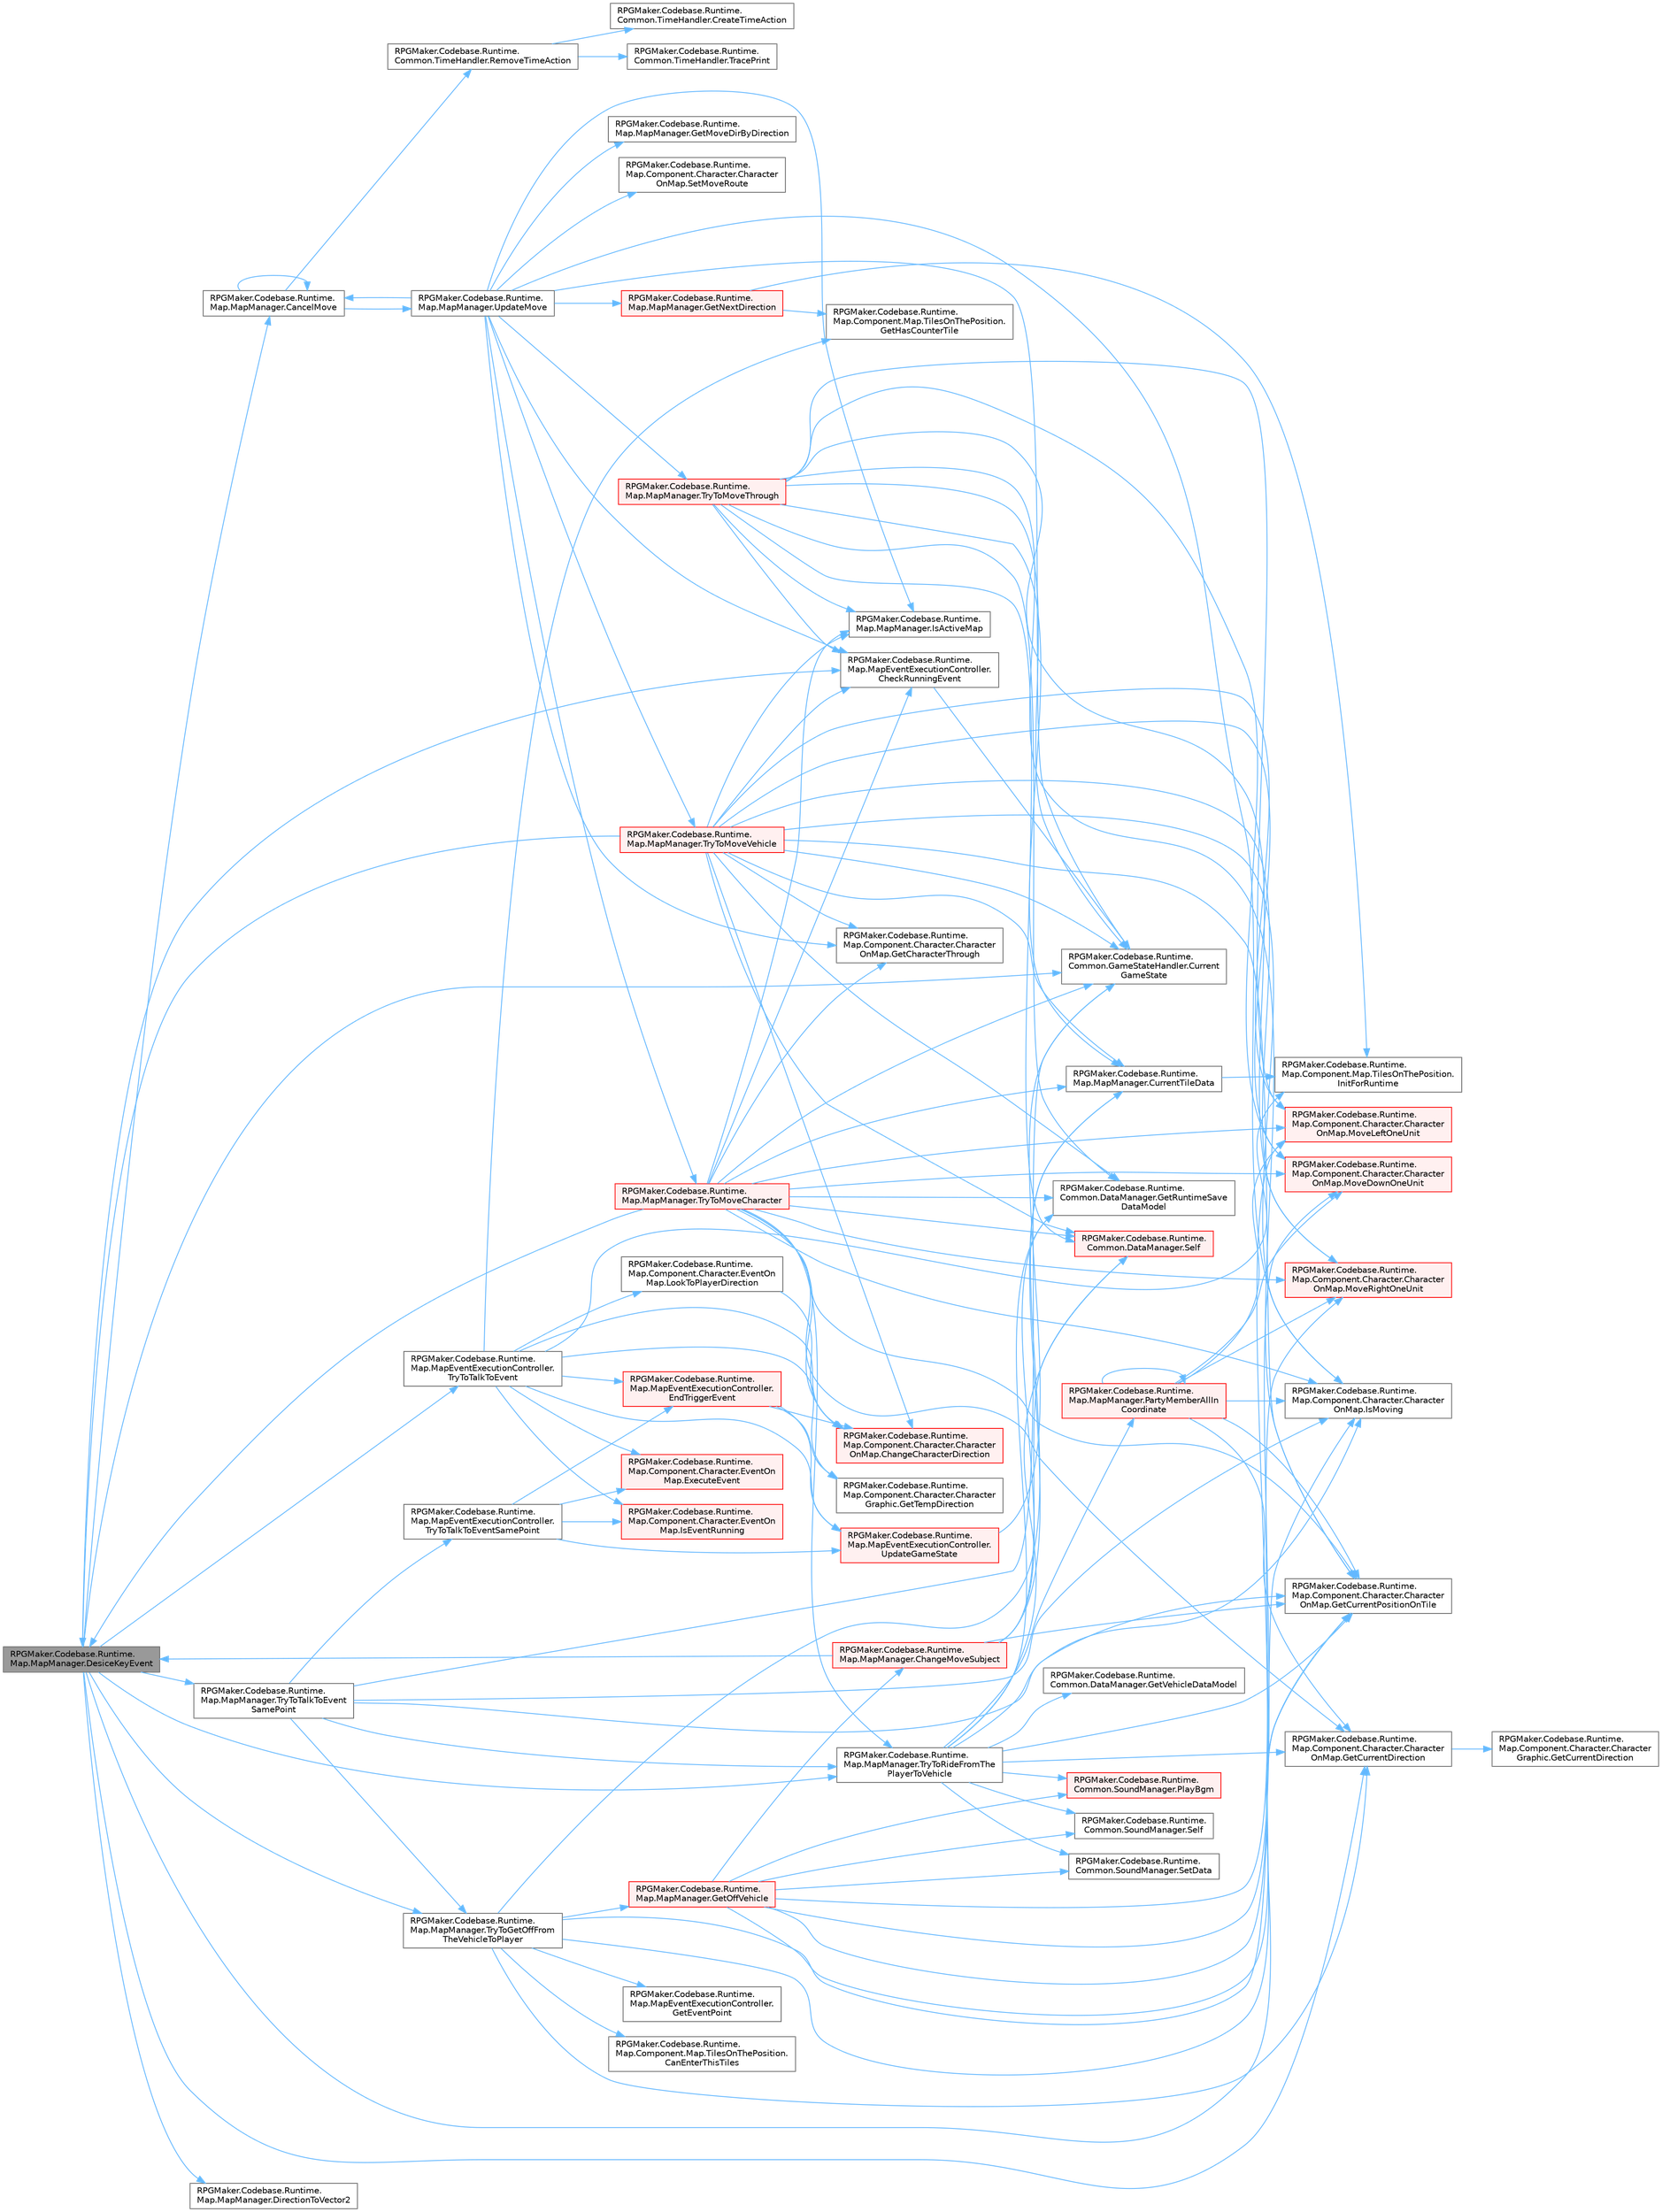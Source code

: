 digraph "RPGMaker.Codebase.Runtime.Map.MapManager.DesiceKeyEvent"
{
 // LATEX_PDF_SIZE
  bgcolor="transparent";
  edge [fontname=Helvetica,fontsize=10,labelfontname=Helvetica,labelfontsize=10];
  node [fontname=Helvetica,fontsize=10,shape=box,height=0.2,width=0.4];
  rankdir="LR";
  Node1 [id="Node000001",label="RPGMaker.Codebase.Runtime.\lMap.MapManager.DesiceKeyEvent",height=0.2,width=0.4,color="gray40", fillcolor="grey60", style="filled", fontcolor="black",tooltip="目の前にイベントがあり、その発動契機がTalkであればイベントを開始する"];
  Node1 -> Node2 [id="edge1_Node000001_Node000002",color="steelblue1",style="solid",tooltip=" "];
  Node2 [id="Node000002",label="RPGMaker.Codebase.Runtime.\lMap.MapManager.CancelMove",height=0.2,width=0.4,color="grey40", fillcolor="white", style="filled",URL="$d5/d0f/class_r_p_g_maker_1_1_codebase_1_1_runtime_1_1_map_1_1_map_manager.html#aec356ba03028b9e11ece2ceb38d7f3cf",tooltip=" "];
  Node2 -> Node2 [id="edge2_Node000002_Node000002",color="steelblue1",style="solid",tooltip=" "];
  Node2 -> Node3 [id="edge3_Node000002_Node000003",color="steelblue1",style="solid",tooltip=" "];
  Node3 [id="Node000003",label="RPGMaker.Codebase.Runtime.\lCommon.TimeHandler.RemoveTimeAction",height=0.2,width=0.4,color="grey40", fillcolor="white", style="filled",URL="$d3/dac/class_r_p_g_maker_1_1_codebase_1_1_runtime_1_1_common_1_1_time_handler.html#acbacfdc0a0c421baed7613fc41529941",tooltip="😁 Actionの削除"];
  Node3 -> Node4 [id="edge4_Node000003_Node000004",color="steelblue1",style="solid",tooltip=" "];
  Node4 [id="Node000004",label="RPGMaker.Codebase.Runtime.\lCommon.TimeHandler.CreateTimeAction",height=0.2,width=0.4,color="grey40", fillcolor="white", style="filled",URL="$d3/dac/class_r_p_g_maker_1_1_codebase_1_1_runtime_1_1_common_1_1_time_handler.html#a5eef3d1f8380e9a82f53b599f3a3b2d5",tooltip="😁 時間動作作成"];
  Node3 -> Node5 [id="edge5_Node000003_Node000005",color="steelblue1",style="solid",tooltip=" "];
  Node5 [id="Node000005",label="RPGMaker.Codebase.Runtime.\lCommon.TimeHandler.TracePrint",height=0.2,width=0.4,color="grey40", fillcolor="white", style="filled",URL="$d3/dac/class_r_p_g_maker_1_1_codebase_1_1_runtime_1_1_common_1_1_time_handler.html#a8c7773e140b3739304925ce8a0198ee5",tooltip="😁 トレース・プリント"];
  Node2 -> Node6 [id="edge6_Node000002_Node000006",color="steelblue1",style="solid",tooltip=" "];
  Node6 [id="Node000006",label="RPGMaker.Codebase.Runtime.\lMap.MapManager.UpdateMove",height=0.2,width=0.4,color="grey40", fillcolor="white", style="filled",URL="$d5/d0f/class_r_p_g_maker_1_1_codebase_1_1_runtime_1_1_map_1_1_map_manager.html#a8d383409968f24c28e9393d632d207c2",tooltip=" "];
  Node6 -> Node2 [id="edge7_Node000006_Node000002",color="steelblue1",style="solid",tooltip=" "];
  Node6 -> Node7 [id="edge8_Node000006_Node000007",color="steelblue1",style="solid",tooltip=" "];
  Node7 [id="Node000007",label="RPGMaker.Codebase.Runtime.\lMap.MapEventExecutionController.\lCheckRunningEvent",height=0.2,width=0.4,color="grey40", fillcolor="white", style="filled",URL="$db/d6c/class_r_p_g_maker_1_1_codebase_1_1_runtime_1_1_map_1_1_map_event_execution_controller.html#aeaee3de09388ebf0bd140c0e4c831d56",tooltip="イベント実行中で、MAPやバトル側でキー操作を受け付け可能かどうかを返却する"];
  Node7 -> Node8 [id="edge9_Node000007_Node000008",color="steelblue1",style="solid",tooltip=" "];
  Node8 [id="Node000008",label="RPGMaker.Codebase.Runtime.\lCommon.GameStateHandler.Current\lGameState",height=0.2,width=0.4,color="grey40", fillcolor="white", style="filled",URL="$de/d2c/class_r_p_g_maker_1_1_codebase_1_1_runtime_1_1_common_1_1_game_state_handler.html#adce58ef0480f995976ab60592c9add27",tooltip="😁 現在の状態を返却する."];
  Node6 -> Node8 [id="edge10_Node000006_Node000008",color="steelblue1",style="solid",tooltip=" "];
  Node6 -> Node9 [id="edge11_Node000006_Node000009",color="steelblue1",style="solid",tooltip=" "];
  Node9 [id="Node000009",label="RPGMaker.Codebase.Runtime.\lMap.Component.Character.Character\lOnMap.GetCharacterThrough",height=0.2,width=0.4,color="grey40", fillcolor="white", style="filled",URL="$d0/dad/class_r_p_g_maker_1_1_codebase_1_1_runtime_1_1_map_1_1_component_1_1_character_1_1_character_on_map.html#a45d698e72e8efdb9688f1bc7140ac474",tooltip=" "];
  Node6 -> Node10 [id="edge12_Node000006_Node000010",color="steelblue1",style="solid",tooltip=" "];
  Node10 [id="Node000010",label="RPGMaker.Codebase.Runtime.\lMap.MapManager.GetMoveDirByDirection",height=0.2,width=0.4,color="grey40", fillcolor="white", style="filled",URL="$d5/d0f/class_r_p_g_maker_1_1_codebase_1_1_runtime_1_1_map_1_1_map_manager.html#a364f649816182c051609d2fb4702c04b",tooltip=" "];
  Node6 -> Node11 [id="edge13_Node000006_Node000011",color="steelblue1",style="solid",tooltip=" "];
  Node11 [id="Node000011",label="RPGMaker.Codebase.Runtime.\lMap.MapManager.GetNextDirection",height=0.2,width=0.4,color="red", fillcolor="#FFF0F0", style="filled",URL="$d5/d0f/class_r_p_g_maker_1_1_codebase_1_1_runtime_1_1_map_1_1_map_manager.html#a3eda9cef1c11927aa1dd0e4b36b2ec31",tooltip=" "];
  Node11 -> Node15 [id="edge14_Node000011_Node000015",color="steelblue1",style="solid",tooltip=" "];
  Node15 [id="Node000015",label="RPGMaker.Codebase.Runtime.\lMap.Component.Map.TilesOnThePosition.\lGetHasCounterTile",height=0.2,width=0.4,color="grey40", fillcolor="white", style="filled",URL="$d6/dfd/class_r_p_g_maker_1_1_codebase_1_1_runtime_1_1_map_1_1_component_1_1_map_1_1_tiles_on_the_position.html#ad9c718a297ec701d192c0ed44e1d2c15",tooltip="目の前のタイルがカウンター属性か取得"];
  Node11 -> Node14 [id="edge15_Node000011_Node000014",color="steelblue1",style="solid",tooltip=" "];
  Node14 [id="Node000014",label="RPGMaker.Codebase.Runtime.\lMap.Component.Map.TilesOnThePosition.\lInitForRuntime",height=0.2,width=0.4,color="grey40", fillcolor="white", style="filled",URL="$d6/dfd/class_r_p_g_maker_1_1_codebase_1_1_runtime_1_1_map_1_1_component_1_1_map_1_1_tiles_on_the_position.html#a8398da125f7b80fed7caf475f9f03da8",tooltip="初期化"];
  Node6 -> Node26 [id="edge16_Node000006_Node000026",color="steelblue1",style="solid",tooltip=" "];
  Node26 [id="Node000026",label="RPGMaker.Codebase.Runtime.\lMap.MapManager.IsActiveMap",height=0.2,width=0.4,color="grey40", fillcolor="white", style="filled",URL="$d5/d0f/class_r_p_g_maker_1_1_codebase_1_1_runtime_1_1_map_1_1_map_manager.html#a401fcee71fd35aafad253d62a385f27a",tooltip=" "];
  Node6 -> Node27 [id="edge17_Node000006_Node000027",color="steelblue1",style="solid",tooltip=" "];
  Node27 [id="Node000027",label="RPGMaker.Codebase.Runtime.\lMap.Component.Character.Character\lOnMap.IsMoving",height=0.2,width=0.4,color="grey40", fillcolor="white", style="filled",URL="$d0/dad/class_r_p_g_maker_1_1_codebase_1_1_runtime_1_1_map_1_1_component_1_1_character_1_1_character_on_map.html#a0c1997bb9d5c1a42d2d66f4115ec43bf",tooltip="移動状態の取得"];
  Node6 -> Node28 [id="edge18_Node000006_Node000028",color="steelblue1",style="solid",tooltip=" "];
  Node28 [id="Node000028",label="RPGMaker.Codebase.Runtime.\lMap.Component.Character.Character\lOnMap.SetMoveRoute",height=0.2,width=0.4,color="grey40", fillcolor="white", style="filled",URL="$d0/dad/class_r_p_g_maker_1_1_codebase_1_1_runtime_1_1_map_1_1_component_1_1_character_1_1_character_on_map.html#a9f8aaa6ad6b4d38518cf852345dd019d",tooltip=" "];
  Node6 -> Node29 [id="edge19_Node000006_Node000029",color="steelblue1",style="solid",tooltip=" "];
  Node29 [id="Node000029",label="RPGMaker.Codebase.Runtime.\lMap.MapManager.TryToMoveCharacter",height=0.2,width=0.4,color="red", fillcolor="#FFF0F0", style="filled",URL="$d5/d0f/class_r_p_g_maker_1_1_codebase_1_1_runtime_1_1_map_1_1_map_manager.html#a1c50ac1ba190459e6f190cdbfe263778",tooltip="キャラクターの移動を試行する （対象位置が進入不可の場合は向きだけ変える）"];
  Node29 -> Node30 [id="edge20_Node000029_Node000030",color="steelblue1",style="solid",tooltip=" "];
  Node30 [id="Node000030",label="RPGMaker.Codebase.Runtime.\lMap.Component.Character.Character\lOnMap.ChangeCharacterDirection",height=0.2,width=0.4,color="red", fillcolor="#FFF0F0", style="filled",URL="$d0/dad/class_r_p_g_maker_1_1_codebase_1_1_runtime_1_1_map_1_1_component_1_1_character_1_1_character_on_map.html#adfcb95a5cb4a72b7940a9260b208703e",tooltip="向きを変える"];
  Node29 -> Node7 [id="edge21_Node000029_Node000007",color="steelblue1",style="solid",tooltip=" "];
  Node29 -> Node8 [id="edge22_Node000029_Node000008",color="steelblue1",style="solid",tooltip=" "];
  Node29 -> Node184 [id="edge23_Node000029_Node000184",color="steelblue1",style="solid",tooltip=" "];
  Node184 [id="Node000184",label="RPGMaker.Codebase.Runtime.\lMap.MapManager.CurrentTileData",height=0.2,width=0.4,color="grey40", fillcolor="white", style="filled",URL="$d5/d0f/class_r_p_g_maker_1_1_codebase_1_1_runtime_1_1_map_1_1_map_manager.html#a6bd3ed94e7072c1d31769481ffb80100",tooltip="現在のマップのTilesOnThePositionを返却"];
  Node184 -> Node14 [id="edge24_Node000184_Node000014",color="steelblue1",style="solid",tooltip=" "];
  Node29 -> Node1 [id="edge25_Node000029_Node000001",color="steelblue1",style="solid",tooltip=" "];
  Node29 -> Node9 [id="edge26_Node000029_Node000009",color="steelblue1",style="solid",tooltip=" "];
  Node29 -> Node174 [id="edge27_Node000029_Node000174",color="steelblue1",style="solid",tooltip=" "];
  Node174 [id="Node000174",label="RPGMaker.Codebase.Runtime.\lMap.Component.Character.Character\lOnMap.GetCurrentDirection",height=0.2,width=0.4,color="grey40", fillcolor="white", style="filled",URL="$d0/dad/class_r_p_g_maker_1_1_codebase_1_1_runtime_1_1_map_1_1_component_1_1_character_1_1_character_on_map.html#a5fb2129b6ab88b1ef5d20e6a304e0391",tooltip="現在の向きを取得"];
  Node174 -> Node175 [id="edge28_Node000174_Node000175",color="steelblue1",style="solid",tooltip=" "];
  Node175 [id="Node000175",label="RPGMaker.Codebase.Runtime.\lMap.Component.Character.Character\lGraphic.GetCurrentDirection",height=0.2,width=0.4,color="grey40", fillcolor="white", style="filled",URL="$da/d44/class_r_p_g_maker_1_1_codebase_1_1_runtime_1_1_map_1_1_component_1_1_character_1_1_character_graphic.html#a4bfe1a54f4d8109cf55690420add224d",tooltip="😁 キャラクター移動向き列挙取得"];
  Node29 -> Node132 [id="edge29_Node000029_Node000132",color="steelblue1",style="solid",tooltip=" "];
  Node132 [id="Node000132",label="RPGMaker.Codebase.Runtime.\lMap.Component.Character.Character\lOnMap.GetCurrentPositionOnTile",height=0.2,width=0.4,color="grey40", fillcolor="white", style="filled",URL="$d0/dad/class_r_p_g_maker_1_1_codebase_1_1_runtime_1_1_map_1_1_component_1_1_character_1_1_character_on_map.html#ad595963f96c284bcc874ab574c3635f4",tooltip="現在のタイル位置を取得"];
  Node29 -> Node42 [id="edge30_Node000029_Node000042",color="steelblue1",style="solid",tooltip=" "];
  Node42 [id="Node000042",label="RPGMaker.Codebase.Runtime.\lCommon.DataManager.GetRuntimeSave\lDataModel",height=0.2,width=0.4,color="grey40", fillcolor="white", style="filled",URL="$d5/d08/class_r_p_g_maker_1_1_codebase_1_1_runtime_1_1_common_1_1_data_manager.html#aa008ccb1bfddc97c2c6618cfe1fe9ab9",tooltip="😁 実行時保存データ・モデル取得"];
  Node29 -> Node26 [id="edge31_Node000029_Node000026",color="steelblue1",style="solid",tooltip=" "];
  Node29 -> Node27 [id="edge32_Node000029_Node000027",color="steelblue1",style="solid",tooltip=" "];
  Node29 -> Node187 [id="edge33_Node000029_Node000187",color="steelblue1",style="solid",tooltip=" "];
  Node187 [id="Node000187",label="RPGMaker.Codebase.Runtime.\lMap.Component.Character.Character\lOnMap.MoveDownOneUnit",height=0.2,width=0.4,color="red", fillcolor="#FFF0F0", style="filled",URL="$d0/dad/class_r_p_g_maker_1_1_codebase_1_1_runtime_1_1_map_1_1_component_1_1_character_1_1_character_on_map.html#ace33c79a51d8a533b2ce346abf138354",tooltip="1マス下に移動する"];
  Node29 -> Node197 [id="edge34_Node000029_Node000197",color="steelblue1",style="solid",tooltip=" "];
  Node197 [id="Node000197",label="RPGMaker.Codebase.Runtime.\lMap.Component.Character.Character\lOnMap.MoveLeftOneUnit",height=0.2,width=0.4,color="red", fillcolor="#FFF0F0", style="filled",URL="$d0/dad/class_r_p_g_maker_1_1_codebase_1_1_runtime_1_1_map_1_1_component_1_1_character_1_1_character_on_map.html#acf153046015518dcf29ddacb5bb522a6",tooltip="1マス左に移動する"];
  Node29 -> Node198 [id="edge35_Node000029_Node000198",color="steelblue1",style="solid",tooltip=" "];
  Node198 [id="Node000198",label="RPGMaker.Codebase.Runtime.\lMap.Component.Character.Character\lOnMap.MoveRightOneUnit",height=0.2,width=0.4,color="red", fillcolor="#FFF0F0", style="filled",URL="$d0/dad/class_r_p_g_maker_1_1_codebase_1_1_runtime_1_1_map_1_1_component_1_1_character_1_1_character_on_map.html#a60565e3d03a68398ff93f970fbeff07a",tooltip="1マス右に移動する"];
  Node29 -> Node45 [id="edge36_Node000029_Node000045",color="steelblue1",style="solid",tooltip=" "];
  Node45 [id="Node000045",label="RPGMaker.Codebase.Runtime.\lCommon.DataManager.Self",height=0.2,width=0.4,color="red", fillcolor="#FFF0F0", style="filled",URL="$d5/d08/class_r_p_g_maker_1_1_codebase_1_1_runtime_1_1_common_1_1_data_manager.html#a8f0a40fd71fe0a873d1905e106299934",tooltip="😁 自身"];
  Node29 -> Node254 [id="edge37_Node000029_Node000254",color="steelblue1",style="solid",tooltip=" "];
  Node254 [id="Node000254",label="RPGMaker.Codebase.Runtime.\lMap.MapManager.TryToRideFromThe\lPlayerToVehicle",height=0.2,width=0.4,color="grey40", fillcolor="white", style="filled",URL="$d5/d0f/class_r_p_g_maker_1_1_codebase_1_1_runtime_1_1_map_1_1_map_manager.html#af833ea891460fe653ce5b7900b86e151",tooltip="乗り物に乗る"];
  Node254 -> Node174 [id="edge38_Node000254_Node000174",color="steelblue1",style="solid",tooltip=" "];
  Node254 -> Node132 [id="edge39_Node000254_Node000132",color="steelblue1",style="solid",tooltip=" "];
  Node254 -> Node42 [id="edge40_Node000254_Node000042",color="steelblue1",style="solid",tooltip=" "];
  Node254 -> Node255 [id="edge41_Node000254_Node000255",color="steelblue1",style="solid",tooltip=" "];
  Node255 [id="Node000255",label="RPGMaker.Codebase.Runtime.\lCommon.DataManager.GetVehicleDataModel",height=0.2,width=0.4,color="grey40", fillcolor="white", style="filled",URL="$d5/d08/class_r_p_g_maker_1_1_codebase_1_1_runtime_1_1_common_1_1_data_manager.html#aa2740d8eec09c3b6fc3997fa4cd4e364",tooltip="😁 乗り物データ・モデル取得"];
  Node254 -> Node27 [id="edge42_Node000254_Node000027",color="steelblue1",style="solid",tooltip=" "];
  Node254 -> Node256 [id="edge43_Node000254_Node000256",color="steelblue1",style="solid",tooltip=" "];
  Node256 [id="Node000256",label="RPGMaker.Codebase.Runtime.\lMap.MapManager.PartyMemberAllIn\lCoordinate",height=0.2,width=0.4,color="red", fillcolor="#FFF0F0", style="filled",URL="$d5/d0f/class_r_p_g_maker_1_1_codebase_1_1_runtime_1_1_map_1_1_map_manager.html#adc8a96ff2875947b6e7a4a6aa6c7f1a1",tooltip=" "];
  Node256 -> Node174 [id="edge44_Node000256_Node000174",color="steelblue1",style="solid",tooltip=" "];
  Node256 -> Node132 [id="edge45_Node000256_Node000132",color="steelblue1",style="solid",tooltip=" "];
  Node256 -> Node27 [id="edge46_Node000256_Node000027",color="steelblue1",style="solid",tooltip=" "];
  Node256 -> Node187 [id="edge47_Node000256_Node000187",color="steelblue1",style="solid",tooltip=" "];
  Node256 -> Node197 [id="edge48_Node000256_Node000197",color="steelblue1",style="solid",tooltip=" "];
  Node256 -> Node198 [id="edge49_Node000256_Node000198",color="steelblue1",style="solid",tooltip=" "];
  Node256 -> Node256 [id="edge50_Node000256_Node000256",color="steelblue1",style="solid",tooltip=" "];
  Node254 -> Node247 [id="edge51_Node000254_Node000247",color="steelblue1",style="solid",tooltip=" "];
  Node247 [id="Node000247",label="RPGMaker.Codebase.Runtime.\lCommon.SoundManager.PlayBgm",height=0.2,width=0.4,color="red", fillcolor="#FFF0F0", style="filled",URL="$dc/d92/class_r_p_g_maker_1_1_codebase_1_1_runtime_1_1_common_1_1_sound_manager.html#a6c8c608b6e1e7333a2d5ffefd1c22eb1",tooltip="😁 背景音楽再生"];
  Node254 -> Node45 [id="edge52_Node000254_Node000045",color="steelblue1",style="solid",tooltip=" "];
  Node254 -> Node152 [id="edge53_Node000254_Node000152",color="steelblue1",style="solid",tooltip=" "];
  Node152 [id="Node000152",label="RPGMaker.Codebase.Runtime.\lCommon.SoundManager.Self",height=0.2,width=0.4,color="grey40", fillcolor="white", style="filled",URL="$dc/d92/class_r_p_g_maker_1_1_codebase_1_1_runtime_1_1_common_1_1_sound_manager.html#aca0898033e6c728c94d26ad955dc4968",tooltip="😁 自身"];
  Node254 -> Node153 [id="edge54_Node000254_Node000153",color="steelblue1",style="solid",tooltip=" "];
  Node153 [id="Node000153",label="RPGMaker.Codebase.Runtime.\lCommon.SoundManager.SetData",height=0.2,width=0.4,color="grey40", fillcolor="white", style="filled",URL="$dc/d92/class_r_p_g_maker_1_1_codebase_1_1_runtime_1_1_common_1_1_sound_manager.html#a0618a93ba58b7dbf31684f62cf69a8dd",tooltip="😁 データ設定"];
  Node6 -> Node273 [id="edge55_Node000006_Node000273",color="steelblue1",style="solid",tooltip=" "];
  Node273 [id="Node000273",label="RPGMaker.Codebase.Runtime.\lMap.MapManager.TryToMoveThrough",height=0.2,width=0.4,color="red", fillcolor="#FFF0F0", style="filled",URL="$d5/d0f/class_r_p_g_maker_1_1_codebase_1_1_runtime_1_1_map_1_1_map_manager.html#a568c166cd57f15308dc10ba60706bd26",tooltip=" "];
  Node273 -> Node7 [id="edge56_Node000273_Node000007",color="steelblue1",style="solid",tooltip=" "];
  Node273 -> Node8 [id="edge57_Node000273_Node000008",color="steelblue1",style="solid",tooltip=" "];
  Node273 -> Node184 [id="edge58_Node000273_Node000184",color="steelblue1",style="solid",tooltip=" "];
  Node273 -> Node132 [id="edge59_Node000273_Node000132",color="steelblue1",style="solid",tooltip=" "];
  Node273 -> Node42 [id="edge60_Node000273_Node000042",color="steelblue1",style="solid",tooltip=" "];
  Node273 -> Node26 [id="edge61_Node000273_Node000026",color="steelblue1",style="solid",tooltip=" "];
  Node273 -> Node187 [id="edge62_Node000273_Node000187",color="steelblue1",style="solid",tooltip=" "];
  Node273 -> Node197 [id="edge63_Node000273_Node000197",color="steelblue1",style="solid",tooltip=" "];
  Node273 -> Node198 [id="edge64_Node000273_Node000198",color="steelblue1",style="solid",tooltip=" "];
  Node273 -> Node45 [id="edge65_Node000273_Node000045",color="steelblue1",style="solid",tooltip=" "];
  Node6 -> Node183 [id="edge66_Node000006_Node000183",color="steelblue1",style="solid",tooltip=" "];
  Node183 [id="Node000183",label="RPGMaker.Codebase.Runtime.\lMap.MapManager.TryToMoveVehicle",height=0.2,width=0.4,color="red", fillcolor="#FFF0F0", style="filled",URL="$d5/d0f/class_r_p_g_maker_1_1_codebase_1_1_runtime_1_1_map_1_1_map_manager.html#af0e1fa61778d47dccbe907bcb8ebeb4c",tooltip="乗り物の移動を試行する （対象位置が進入不可の場合は向きだけ変える）"];
  Node183 -> Node30 [id="edge67_Node000183_Node000030",color="steelblue1",style="solid",tooltip=" "];
  Node183 -> Node7 [id="edge68_Node000183_Node000007",color="steelblue1",style="solid",tooltip=" "];
  Node183 -> Node8 [id="edge69_Node000183_Node000008",color="steelblue1",style="solid",tooltip=" "];
  Node183 -> Node184 [id="edge70_Node000183_Node000184",color="steelblue1",style="solid",tooltip=" "];
  Node183 -> Node1 [id="edge71_Node000183_Node000001",color="steelblue1",style="solid",tooltip=" "];
  Node183 -> Node9 [id="edge72_Node000183_Node000009",color="steelblue1",style="solid",tooltip=" "];
  Node183 -> Node132 [id="edge73_Node000183_Node000132",color="steelblue1",style="solid",tooltip=" "];
  Node183 -> Node42 [id="edge74_Node000183_Node000042",color="steelblue1",style="solid",tooltip=" "];
  Node183 -> Node26 [id="edge75_Node000183_Node000026",color="steelblue1",style="solid",tooltip=" "];
  Node183 -> Node27 [id="edge76_Node000183_Node000027",color="steelblue1",style="solid",tooltip=" "];
  Node183 -> Node187 [id="edge77_Node000183_Node000187",color="steelblue1",style="solid",tooltip=" "];
  Node183 -> Node197 [id="edge78_Node000183_Node000197",color="steelblue1",style="solid",tooltip=" "];
  Node183 -> Node198 [id="edge79_Node000183_Node000198",color="steelblue1",style="solid",tooltip=" "];
  Node183 -> Node45 [id="edge80_Node000183_Node000045",color="steelblue1",style="solid",tooltip=" "];
  Node1 -> Node7 [id="edge81_Node000001_Node000007",color="steelblue1",style="solid",tooltip=" "];
  Node1 -> Node8 [id="edge82_Node000001_Node000008",color="steelblue1",style="solid",tooltip=" "];
  Node1 -> Node274 [id="edge83_Node000001_Node000274",color="steelblue1",style="solid",tooltip=" "];
  Node274 [id="Node000274",label="RPGMaker.Codebase.Runtime.\lMap.MapManager.DirectionToVector2",height=0.2,width=0.4,color="grey40", fillcolor="white", style="filled",URL="$d5/d0f/class_r_p_g_maker_1_1_codebase_1_1_runtime_1_1_map_1_1_map_manager.html#aeb557b12feaf048ae33b8257e1cb3ba1",tooltip="向きからVector2を取得。"];
  Node1 -> Node174 [id="edge84_Node000001_Node000174",color="steelblue1",style="solid",tooltip=" "];
  Node1 -> Node132 [id="edge85_Node000001_Node000132",color="steelblue1",style="solid",tooltip=" "];
  Node1 -> Node244 [id="edge86_Node000001_Node000244",color="steelblue1",style="solid",tooltip=" "];
  Node244 [id="Node000244",label="RPGMaker.Codebase.Runtime.\lMap.MapManager.TryToGetOffFrom\lTheVehicleToPlayer",height=0.2,width=0.4,color="grey40", fillcolor="white", style="filled",URL="$d5/d0f/class_r_p_g_maker_1_1_codebase_1_1_runtime_1_1_map_1_1_map_manager.html#a3232c5cf05cce0b13dd68035f5ba8604",tooltip="乗り物から降りる"];
  Node244 -> Node13 [id="edge87_Node000244_Node000013",color="steelblue1",style="solid",tooltip=" "];
  Node13 [id="Node000013",label="RPGMaker.Codebase.Runtime.\lMap.Component.Map.TilesOnThePosition.\lCanEnterThisTiles",height=0.2,width=0.4,color="grey40", fillcolor="white", style="filled",URL="$d6/dfd/class_r_p_g_maker_1_1_codebase_1_1_runtime_1_1_map_1_1_component_1_1_map_1_1_tiles_on_the_position.html#a5f7d88633327ea157c635f7e782701e1",tooltip="同位置のこのタイル群に進入できるか？"];
  Node244 -> Node184 [id="edge88_Node000244_Node000184",color="steelblue1",style="solid",tooltip=" "];
  Node244 -> Node174 [id="edge89_Node000244_Node000174",color="steelblue1",style="solid",tooltip=" "];
  Node244 -> Node132 [id="edge90_Node000244_Node000132",color="steelblue1",style="solid",tooltip=" "];
  Node244 -> Node245 [id="edge91_Node000244_Node000245",color="steelblue1",style="solid",tooltip=" "];
  Node245 [id="Node000245",label="RPGMaker.Codebase.Runtime.\lMap.MapEventExecutionController.\lGetEventPoint",height=0.2,width=0.4,color="grey40", fillcolor="white", style="filled",URL="$db/d6c/class_r_p_g_maker_1_1_codebase_1_1_runtime_1_1_map_1_1_map_event_execution_controller.html#a1417802af626765f31245b2a6f765ac4",tooltip="指定座標に存在するイベントを返却する プレイヤーと統一の高さのイベントのみを対象とする"];
  Node244 -> Node246 [id="edge92_Node000244_Node000246",color="steelblue1",style="solid",tooltip=" "];
  Node246 [id="Node000246",label="RPGMaker.Codebase.Runtime.\lMap.MapManager.GetOffVehicle",height=0.2,width=0.4,color="red", fillcolor="#FFF0F0", style="filled",URL="$d5/d0f/class_r_p_g_maker_1_1_codebase_1_1_runtime_1_1_map_1_1_map_manager.html#ac3e43dc471cabb3ae7994aa34310b0e5",tooltip="乗り物降りるメソッド 降りれる方向が入ってくる"];
  Node246 -> Node223 [id="edge93_Node000246_Node000223",color="steelblue1",style="solid",tooltip=" "];
  Node223 [id="Node000223",label="RPGMaker.Codebase.Runtime.\lMap.MapManager.ChangeMoveSubject",height=0.2,width=0.4,color="red", fillcolor="#FFF0F0", style="filled",URL="$d5/d0f/class_r_p_g_maker_1_1_codebase_1_1_runtime_1_1_map_1_1_map_manager.html#a5d00d2c525cee192d90fc53bbc0c8682",tooltip=" "];
  Node223 -> Node184 [id="edge94_Node000223_Node000184",color="steelblue1",style="solid",tooltip=" "];
  Node223 -> Node1 [id="edge95_Node000223_Node000001",color="steelblue1",style="solid",tooltip=" "];
  Node223 -> Node132 [id="edge96_Node000223_Node000132",color="steelblue1",style="solid",tooltip=" "];
  Node223 -> Node42 [id="edge97_Node000223_Node000042",color="steelblue1",style="solid",tooltip=" "];
  Node223 -> Node45 [id="edge98_Node000223_Node000045",color="steelblue1",style="solid",tooltip=" "];
  Node246 -> Node132 [id="edge99_Node000246_Node000132",color="steelblue1",style="solid",tooltip=" "];
  Node246 -> Node187 [id="edge100_Node000246_Node000187",color="steelblue1",style="solid",tooltip=" "];
  Node246 -> Node197 [id="edge101_Node000246_Node000197",color="steelblue1",style="solid",tooltip=" "];
  Node246 -> Node198 [id="edge102_Node000246_Node000198",color="steelblue1",style="solid",tooltip=" "];
  Node246 -> Node247 [id="edge103_Node000246_Node000247",color="steelblue1",style="solid",tooltip=" "];
  Node246 -> Node152 [id="edge104_Node000246_Node000152",color="steelblue1",style="solid",tooltip=" "];
  Node246 -> Node153 [id="edge105_Node000246_Node000153",color="steelblue1",style="solid",tooltip=" "];
  Node244 -> Node27 [id="edge106_Node000244_Node000027",color="steelblue1",style="solid",tooltip=" "];
  Node1 -> Node254 [id="edge107_Node000001_Node000254",color="steelblue1",style="solid",tooltip=" "];
  Node1 -> Node275 [id="edge108_Node000001_Node000275",color="steelblue1",style="solid",tooltip=" "];
  Node275 [id="Node000275",label="RPGMaker.Codebase.Runtime.\lMap.MapEventExecutionController.\lTryToTalkToEvent",height=0.2,width=0.4,color="grey40", fillcolor="white", style="filled",URL="$db/d6c/class_r_p_g_maker_1_1_codebase_1_1_runtime_1_1_map_1_1_map_event_execution_controller.html#af3617ac5a414c04e062dc020dadefd74",tooltip="アクションキーでイベントを実行する"];
  Node275 -> Node30 [id="edge109_Node000275_Node000030",color="steelblue1",style="solid",tooltip=" "];
  Node275 -> Node177 [id="edge110_Node000275_Node000177",color="steelblue1",style="solid",tooltip=" "];
  Node177 [id="Node000177",label="RPGMaker.Codebase.Runtime.\lMap.MapEventExecutionController.\lEndTriggerEvent",height=0.2,width=0.4,color="red", fillcolor="#FFF0F0", style="filled",URL="$db/d6c/class_r_p_g_maker_1_1_codebase_1_1_runtime_1_1_map_1_1_map_event_execution_controller.html#a4b5ffa4de63aa68e836c9d4c7e542309",tooltip="接触またはアクションキーでの実行の終了時処理"];
  Node177 -> Node30 [id="edge111_Node000177_Node000030",color="steelblue1",style="solid",tooltip=" "];
  Node177 -> Node178 [id="edge112_Node000177_Node000178",color="steelblue1",style="solid",tooltip=" "];
  Node178 [id="Node000178",label="RPGMaker.Codebase.Runtime.\lMap.Component.Character.Character\lGraphic.GetTempDirection",height=0.2,width=0.4,color="grey40", fillcolor="white", style="filled",URL="$da/d44/class_r_p_g_maker_1_1_codebase_1_1_runtime_1_1_map_1_1_component_1_1_character_1_1_character_graphic.html#a1d0dee453ec81753f741e2762fba943c",tooltip="😁 一時的に保存する向き"];
  Node177 -> Node168 [id="edge113_Node000177_Node000168",color="steelblue1",style="solid",tooltip=" "];
  Node168 [id="Node000168",label="RPGMaker.Codebase.Runtime.\lMap.MapEventExecutionController.\lUpdateGameState",height=0.2,width=0.4,color="red", fillcolor="#FFF0F0", style="filled",URL="$db/d6c/class_r_p_g_maker_1_1_codebase_1_1_runtime_1_1_map_1_1_map_event_execution_controller.html#a60213aa742bdf8cf0ac32e7ffa6a1158",tooltip="ゲームの状態を更新する"];
  Node168 -> Node8 [id="edge114_Node000168_Node000008",color="steelblue1",style="solid",tooltip=" "];
  Node275 -> Node179 [id="edge115_Node000275_Node000179",color="steelblue1",style="solid",tooltip=" "];
  Node179 [id="Node000179",label="RPGMaker.Codebase.Runtime.\lMap.Component.Character.EventOn\lMap.ExecuteEvent",height=0.2,width=0.4,color="red", fillcolor="#FFF0F0", style="filled",URL="$da/d39/class_r_p_g_maker_1_1_codebase_1_1_runtime_1_1_map_1_1_component_1_1_character_1_1_event_on_map.html#aeb422d9f8775e0c317a758a4f0bef0c4",tooltip="イベント実行処理"];
  Node275 -> Node15 [id="edge116_Node000275_Node000015",color="steelblue1",style="solid",tooltip=" "];
  Node275 -> Node178 [id="edge117_Node000275_Node000178",color="steelblue1",style="solid",tooltip=" "];
  Node275 -> Node14 [id="edge118_Node000275_Node000014",color="steelblue1",style="solid",tooltip=" "];
  Node275 -> Node180 [id="edge119_Node000275_Node000180",color="steelblue1",style="solid",tooltip=" "];
  Node180 [id="Node000180",label="RPGMaker.Codebase.Runtime.\lMap.Component.Character.EventOn\lMap.IsEventRunning",height=0.2,width=0.4,color="red", fillcolor="#FFF0F0", style="filled",URL="$da/d39/class_r_p_g_maker_1_1_codebase_1_1_runtime_1_1_map_1_1_component_1_1_character_1_1_event_on_map.html#a0986c0f762d25a3462cbcd012c63123f",tooltip="イベントを現在実行中かどうか"];
  Node275 -> Node182 [id="edge120_Node000275_Node000182",color="steelblue1",style="solid",tooltip=" "];
  Node182 [id="Node000182",label="RPGMaker.Codebase.Runtime.\lMap.Component.Character.EventOn\lMap.LookToPlayerDirection",height=0.2,width=0.4,color="grey40", fillcolor="white", style="filled",URL="$da/d39/class_r_p_g_maker_1_1_codebase_1_1_runtime_1_1_map_1_1_component_1_1_character_1_1_event_on_map.html#a689ec96fa163c746893cf0668eb2d3a2",tooltip="向き更新処理"];
  Node182 -> Node30 [id="edge121_Node000182_Node000030",color="steelblue1",style="solid",tooltip=" "];
  Node275 -> Node168 [id="edge122_Node000275_Node000168",color="steelblue1",style="solid",tooltip=" "];
  Node1 -> Node243 [id="edge123_Node000001_Node000243",color="steelblue1",style="solid",tooltip=" "];
  Node243 [id="Node000243",label="RPGMaker.Codebase.Runtime.\lMap.MapManager.TryToTalkToEvent\lSamePoint",height=0.2,width=0.4,color="grey40", fillcolor="white", style="filled",URL="$d5/d0f/class_r_p_g_maker_1_1_codebase_1_1_runtime_1_1_map_1_1_map_manager.html#a0fbfc4078a6e1d77a62009a7ac3985c4",tooltip=" "];
  Node243 -> Node8 [id="edge124_Node000243_Node000008",color="steelblue1",style="solid",tooltip=" "];
  Node243 -> Node132 [id="edge125_Node000243_Node000132",color="steelblue1",style="solid",tooltip=" "];
  Node243 -> Node27 [id="edge126_Node000243_Node000027",color="steelblue1",style="solid",tooltip=" "];
  Node243 -> Node244 [id="edge127_Node000243_Node000244",color="steelblue1",style="solid",tooltip=" "];
  Node243 -> Node254 [id="edge128_Node000243_Node000254",color="steelblue1",style="solid",tooltip=" "];
  Node243 -> Node257 [id="edge129_Node000243_Node000257",color="steelblue1",style="solid",tooltip=" "];
  Node257 [id="Node000257",label="RPGMaker.Codebase.Runtime.\lMap.MapEventExecutionController.\lTryToTalkToEventSamePoint",height=0.2,width=0.4,color="grey40", fillcolor="white", style="filled",URL="$db/d6c/class_r_p_g_maker_1_1_codebase_1_1_runtime_1_1_map_1_1_map_event_execution_controller.html#a664fb32a4de7178496e1129b97f7509b",tooltip="アクションキーでイベントを実行する 同一の座標のもののみで判定する"];
  Node257 -> Node177 [id="edge130_Node000257_Node000177",color="steelblue1",style="solid",tooltip=" "];
  Node257 -> Node179 [id="edge131_Node000257_Node000179",color="steelblue1",style="solid",tooltip=" "];
  Node257 -> Node180 [id="edge132_Node000257_Node000180",color="steelblue1",style="solid",tooltip=" "];
  Node257 -> Node168 [id="edge133_Node000257_Node000168",color="steelblue1",style="solid",tooltip=" "];
}
